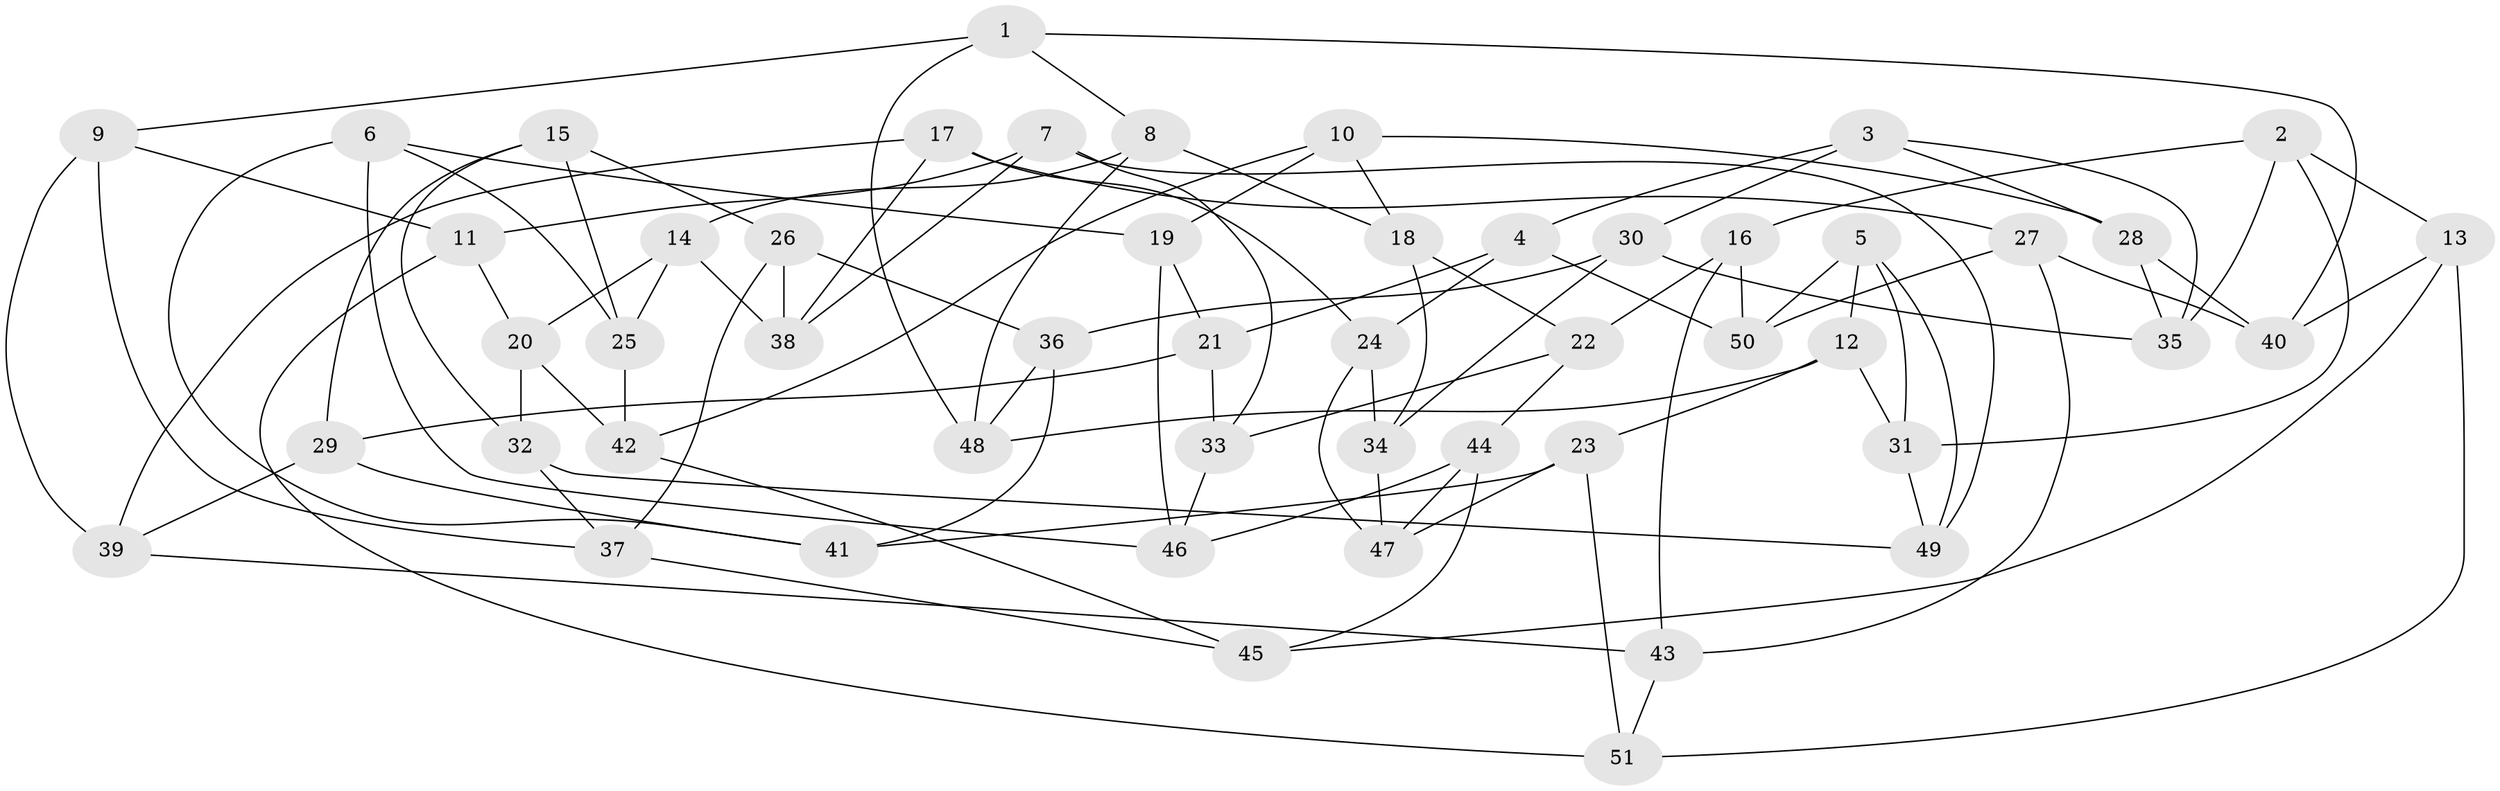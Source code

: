 // Generated by graph-tools (version 1.1) at 2025/50/03/09/25 03:50:56]
// undirected, 51 vertices, 102 edges
graph export_dot {
graph [start="1"]
  node [color=gray90,style=filled];
  1;
  2;
  3;
  4;
  5;
  6;
  7;
  8;
  9;
  10;
  11;
  12;
  13;
  14;
  15;
  16;
  17;
  18;
  19;
  20;
  21;
  22;
  23;
  24;
  25;
  26;
  27;
  28;
  29;
  30;
  31;
  32;
  33;
  34;
  35;
  36;
  37;
  38;
  39;
  40;
  41;
  42;
  43;
  44;
  45;
  46;
  47;
  48;
  49;
  50;
  51;
  1 -- 48;
  1 -- 9;
  1 -- 8;
  1 -- 40;
  2 -- 16;
  2 -- 31;
  2 -- 13;
  2 -- 35;
  3 -- 28;
  3 -- 30;
  3 -- 4;
  3 -- 35;
  4 -- 24;
  4 -- 21;
  4 -- 50;
  5 -- 31;
  5 -- 50;
  5 -- 12;
  5 -- 49;
  6 -- 46;
  6 -- 25;
  6 -- 41;
  6 -- 19;
  7 -- 33;
  7 -- 38;
  7 -- 11;
  7 -- 49;
  8 -- 18;
  8 -- 14;
  8 -- 48;
  9 -- 37;
  9 -- 11;
  9 -- 39;
  10 -- 28;
  10 -- 19;
  10 -- 42;
  10 -- 18;
  11 -- 51;
  11 -- 20;
  12 -- 48;
  12 -- 31;
  12 -- 23;
  13 -- 40;
  13 -- 51;
  13 -- 45;
  14 -- 38;
  14 -- 20;
  14 -- 25;
  15 -- 29;
  15 -- 25;
  15 -- 32;
  15 -- 26;
  16 -- 22;
  16 -- 43;
  16 -- 50;
  17 -- 27;
  17 -- 38;
  17 -- 24;
  17 -- 39;
  18 -- 22;
  18 -- 34;
  19 -- 46;
  19 -- 21;
  20 -- 42;
  20 -- 32;
  21 -- 29;
  21 -- 33;
  22 -- 33;
  22 -- 44;
  23 -- 41;
  23 -- 51;
  23 -- 47;
  24 -- 34;
  24 -- 47;
  25 -- 42;
  26 -- 37;
  26 -- 36;
  26 -- 38;
  27 -- 40;
  27 -- 50;
  27 -- 43;
  28 -- 40;
  28 -- 35;
  29 -- 39;
  29 -- 41;
  30 -- 36;
  30 -- 34;
  30 -- 35;
  31 -- 49;
  32 -- 49;
  32 -- 37;
  33 -- 46;
  34 -- 47;
  36 -- 48;
  36 -- 41;
  37 -- 45;
  39 -- 43;
  42 -- 45;
  43 -- 51;
  44 -- 46;
  44 -- 47;
  44 -- 45;
}
